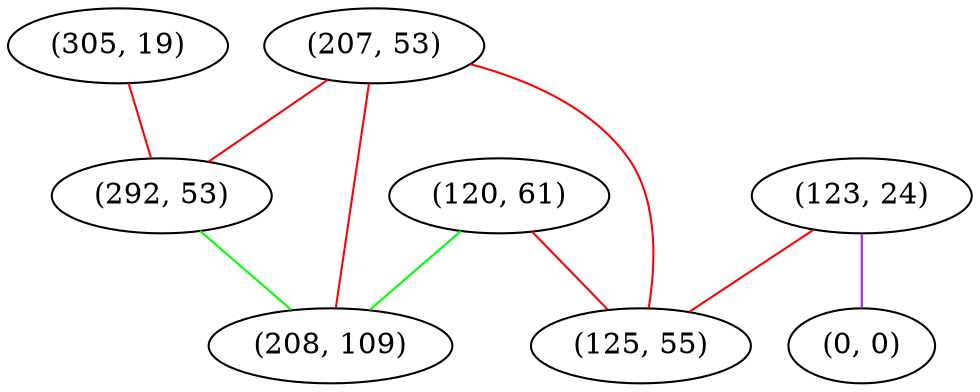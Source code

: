 graph "" {
"(305, 19)";
"(120, 61)";
"(123, 24)";
"(207, 53)";
"(0, 0)";
"(125, 55)";
"(292, 53)";
"(208, 109)";
"(305, 19)" -- "(292, 53)"  [color=red, key=0, weight=1];
"(120, 61)" -- "(125, 55)"  [color=red, key=0, weight=1];
"(120, 61)" -- "(208, 109)"  [color=green, key=0, weight=2];
"(123, 24)" -- "(125, 55)"  [color=red, key=0, weight=1];
"(123, 24)" -- "(0, 0)"  [color=purple, key=0, weight=4];
"(207, 53)" -- "(292, 53)"  [color=red, key=0, weight=1];
"(207, 53)" -- "(125, 55)"  [color=red, key=0, weight=1];
"(207, 53)" -- "(208, 109)"  [color=red, key=0, weight=1];
"(292, 53)" -- "(208, 109)"  [color=green, key=0, weight=2];
}

